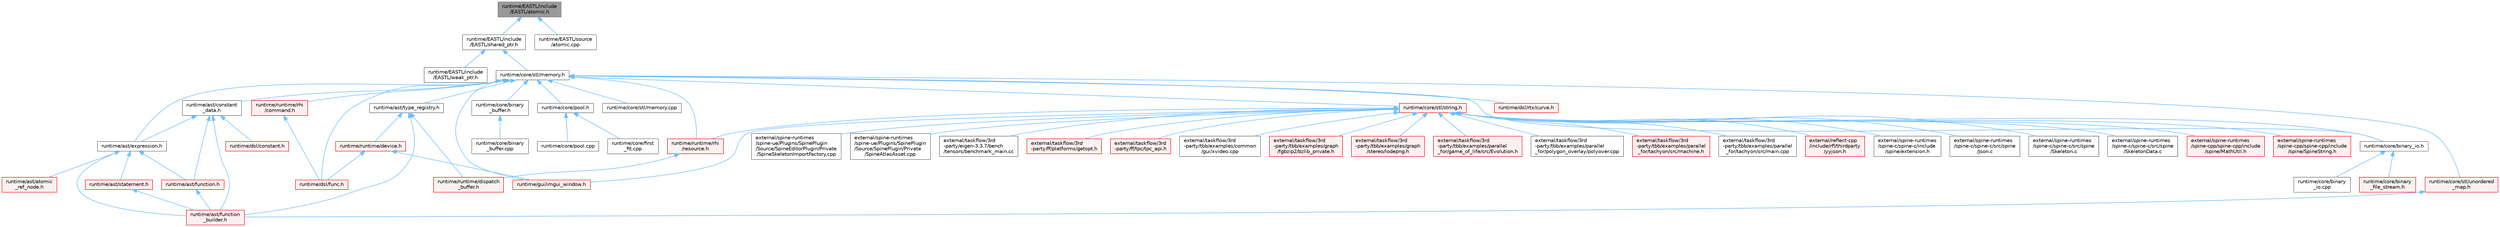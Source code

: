 digraph "runtime/EASTL/include/EASTL/atomic.h"
{
 // LATEX_PDF_SIZE
  bgcolor="transparent";
  edge [fontname=Helvetica,fontsize=10,labelfontname=Helvetica,labelfontsize=10];
  node [fontname=Helvetica,fontsize=10,shape=box,height=0.2,width=0.4];
  Node1 [id="Node000001",label="runtime/EASTL/include\l/EASTL/atomic.h",height=0.2,width=0.4,color="gray40", fillcolor="grey60", style="filled", fontcolor="black",tooltip=" "];
  Node1 -> Node2 [id="edge1_Node000001_Node000002",dir="back",color="steelblue1",style="solid",tooltip=" "];
  Node2 [id="Node000002",label="runtime/EASTL/include\l/EASTL/shared_ptr.h",height=0.2,width=0.4,color="grey40", fillcolor="white", style="filled",URL="$shared__ptr_8h.html",tooltip=" "];
  Node2 -> Node3 [id="edge2_Node000002_Node000003",dir="back",color="steelblue1",style="solid",tooltip=" "];
  Node3 [id="Node000003",label="runtime/EASTL/include\l/EASTL/weak_ptr.h",height=0.2,width=0.4,color="grey40", fillcolor="white", style="filled",URL="$weak__ptr_8h.html",tooltip=" "];
  Node2 -> Node4 [id="edge3_Node000002_Node000004",dir="back",color="steelblue1",style="solid",tooltip=" "];
  Node4 [id="Node000004",label="runtime/core/stl/memory.h",height=0.2,width=0.4,color="grey40", fillcolor="white", style="filled",URL="$runtime_2core_2stl_2memory_8h.html",tooltip=" "];
  Node4 -> Node5 [id="edge4_Node000004_Node000005",dir="back",color="steelblue1",style="solid",tooltip=" "];
  Node5 [id="Node000005",label="runtime/ast/constant\l_data.h",height=0.2,width=0.4,color="grey40", fillcolor="white", style="filled",URL="$constant__data_8h.html",tooltip=" "];
  Node5 -> Node6 [id="edge5_Node000005_Node000006",dir="back",color="steelblue1",style="solid",tooltip=" "];
  Node6 [id="Node000006",label="runtime/ast/expression.h",height=0.2,width=0.4,color="grey40", fillcolor="white", style="filled",URL="$expression_8h.html",tooltip=" "];
  Node6 -> Node7 [id="edge6_Node000006_Node000007",dir="back",color="steelblue1",style="solid",tooltip=" "];
  Node7 [id="Node000007",label="runtime/ast/atomic\l_ref_node.h",height=0.2,width=0.4,color="red", fillcolor="#FFF0F0", style="filled",URL="$atomic__ref__node_8h.html",tooltip=" "];
  Node6 -> Node27 [id="edge7_Node000006_Node000027",dir="back",color="steelblue1",style="solid",tooltip=" "];
  Node27 [id="Node000027",label="runtime/ast/function.h",height=0.2,width=0.4,color="red", fillcolor="#FFF0F0", style="filled",URL="$ast_2function_8h.html",tooltip=" "];
  Node27 -> Node29 [id="edge8_Node000027_Node000029",dir="back",color="steelblue1",style="solid",tooltip=" "];
  Node29 [id="Node000029",label="runtime/ast/function\l_builder.h",height=0.2,width=0.4,color="red", fillcolor="#FFF0F0", style="filled",URL="$function__builder_8h.html",tooltip=" "];
  Node6 -> Node29 [id="edge9_Node000006_Node000029",dir="back",color="steelblue1",style="solid",tooltip=" "];
  Node6 -> Node56 [id="edge10_Node000006_Node000056",dir="back",color="steelblue1",style="solid",tooltip=" "];
  Node56 [id="Node000056",label="runtime/ast/statement.h",height=0.2,width=0.4,color="red", fillcolor="#FFF0F0", style="filled",URL="$statement_8h.html",tooltip=" "];
  Node56 -> Node29 [id="edge11_Node000056_Node000029",dir="back",color="steelblue1",style="solid",tooltip=" "];
  Node5 -> Node27 [id="edge12_Node000005_Node000027",dir="back",color="steelblue1",style="solid",tooltip=" "];
  Node5 -> Node29 [id="edge13_Node000005_Node000029",dir="back",color="steelblue1",style="solid",tooltip=" "];
  Node5 -> Node31 [id="edge14_Node000005_Node000031",dir="back",color="steelblue1",style="solid",tooltip=" "];
  Node31 [id="Node000031",label="runtime/dsl/constant.h",height=0.2,width=0.4,color="red", fillcolor="#FFF0F0", style="filled",URL="$constant_8h.html",tooltip=" "];
  Node4 -> Node6 [id="edge15_Node000004_Node000006",dir="back",color="steelblue1",style="solid",tooltip=" "];
  Node4 -> Node57 [id="edge16_Node000004_Node000057",dir="back",color="steelblue1",style="solid",tooltip=" "];
  Node57 [id="Node000057",label="runtime/ast/type_registry.h",height=0.2,width=0.4,color="grey40", fillcolor="white", style="filled",URL="$type__registry_8h.html",tooltip=" "];
  Node57 -> Node29 [id="edge17_Node000057_Node000029",dir="back",color="steelblue1",style="solid",tooltip=" "];
  Node57 -> Node47 [id="edge18_Node000057_Node000047",dir="back",color="steelblue1",style="solid",tooltip=" "];
  Node47 [id="Node000047",label="runtime/runtime/device.h",height=0.2,width=0.4,color="red", fillcolor="#FFF0F0", style="filled",URL="$device_8h.html",tooltip=" "];
  Node47 -> Node10 [id="edge19_Node000047_Node000010",dir="back",color="steelblue1",style="solid",tooltip=" "];
  Node10 [id="Node000010",label="runtime/dsl/func.h",height=0.2,width=0.4,color="red", fillcolor="#FFF0F0", style="filled",URL="$func_8h.html",tooltip=" "];
  Node47 -> Node48 [id="edge20_Node000047_Node000048",dir="back",color="steelblue1",style="solid",tooltip=" "];
  Node48 [id="Node000048",label="runtime/gui/imgui_window.h",height=0.2,width=0.4,color="red", fillcolor="#FFF0F0", style="filled",URL="$imgui__window_8h.html",tooltip=" "];
  Node57 -> Node49 [id="edge21_Node000057_Node000049",dir="back",color="steelblue1",style="solid",tooltip=" "];
  Node49 [id="Node000049",label="runtime/runtime/dispatch\l_buffer.h",height=0.2,width=0.4,color="red", fillcolor="#FFF0F0", style="filled",URL="$dispatch__buffer_8h.html",tooltip=" "];
  Node4 -> Node58 [id="edge22_Node000004_Node000058",dir="back",color="steelblue1",style="solid",tooltip=" "];
  Node58 [id="Node000058",label="runtime/core/binary\l_buffer.h",height=0.2,width=0.4,color="grey40", fillcolor="white", style="filled",URL="$binary__buffer_8h.html",tooltip=" "];
  Node58 -> Node59 [id="edge23_Node000058_Node000059",dir="back",color="steelblue1",style="solid",tooltip=" "];
  Node59 [id="Node000059",label="runtime/core/binary\l_buffer.cpp",height=0.2,width=0.4,color="grey40", fillcolor="white", style="filled",URL="$binary__buffer_8cpp.html",tooltip=" "];
  Node4 -> Node60 [id="edge24_Node000004_Node000060",dir="back",color="steelblue1",style="solid",tooltip=" "];
  Node60 [id="Node000060",label="runtime/core/binary_io.h",height=0.2,width=0.4,color="grey40", fillcolor="white", style="filled",URL="$binary__io_8h.html",tooltip=" "];
  Node60 -> Node61 [id="edge25_Node000060_Node000061",dir="back",color="steelblue1",style="solid",tooltip=" "];
  Node61 [id="Node000061",label="runtime/core/binary\l_file_stream.h",height=0.2,width=0.4,color="red", fillcolor="#FFF0F0", style="filled",URL="$binary__file__stream_8h.html",tooltip=" "];
  Node60 -> Node63 [id="edge26_Node000060_Node000063",dir="back",color="steelblue1",style="solid",tooltip=" "];
  Node63 [id="Node000063",label="runtime/core/binary\l_io.cpp",height=0.2,width=0.4,color="grey40", fillcolor="white", style="filled",URL="$binary__io_8cpp.html",tooltip=" "];
  Node4 -> Node64 [id="edge27_Node000004_Node000064",dir="back",color="steelblue1",style="solid",tooltip=" "];
  Node64 [id="Node000064",label="runtime/core/pool.h",height=0.2,width=0.4,color="grey40", fillcolor="white", style="filled",URL="$runtime_2core_2pool_8h.html",tooltip=" "];
  Node64 -> Node65 [id="edge28_Node000064_Node000065",dir="back",color="steelblue1",style="solid",tooltip=" "];
  Node65 [id="Node000065",label="runtime/core/first\l_fit.cpp",height=0.2,width=0.4,color="grey40", fillcolor="white", style="filled",URL="$first__fit_8cpp.html",tooltip=" "];
  Node64 -> Node66 [id="edge29_Node000064_Node000066",dir="back",color="steelblue1",style="solid",tooltip=" "];
  Node66 [id="Node000066",label="runtime/core/pool.cpp",height=0.2,width=0.4,color="grey40", fillcolor="white", style="filled",URL="$pool_8cpp.html",tooltip=" "];
  Node4 -> Node67 [id="edge30_Node000004_Node000067",dir="back",color="steelblue1",style="solid",tooltip=" "];
  Node67 [id="Node000067",label="runtime/core/stl/memory.cpp",height=0.2,width=0.4,color="grey40", fillcolor="white", style="filled",URL="$core_2stl_2memory_8cpp.html",tooltip=" "];
  Node4 -> Node68 [id="edge31_Node000004_Node000068",dir="back",color="steelblue1",style="solid",tooltip=" "];
  Node68 [id="Node000068",label="runtime/core/stl/string.h",height=0.2,width=0.4,color="red", fillcolor="#FFF0F0", style="filled",URL="$string_8h.html",tooltip=" "];
  Node68 -> Node69 [id="edge32_Node000068_Node000069",dir="back",color="steelblue1",style="solid",tooltip=" "];
  Node69 [id="Node000069",label="external/reflect-cpp\l/include/rfl/thirdparty\l/yyjson.h",height=0.2,width=0.4,color="red", fillcolor="#FFF0F0", style="filled",URL="$yyjson_8h.html",tooltip=" "];
  Node68 -> Node408 [id="edge33_Node000068_Node000408",dir="back",color="steelblue1",style="solid",tooltip=" "];
  Node408 [id="Node000408",label="external/spine-runtimes\l/spine-c/spine-c/include\l/spine/extension.h",height=0.2,width=0.4,color="grey40", fillcolor="white", style="filled",URL="$spine-c_2include_2spine_2extension_8h.html",tooltip=" "];
  Node68 -> Node409 [id="edge34_Node000068_Node000409",dir="back",color="steelblue1",style="solid",tooltip=" "];
  Node409 [id="Node000409",label="external/spine-runtimes\l/spine-c/spine-c/src/spine\l/Json.c",height=0.2,width=0.4,color="grey40", fillcolor="white", style="filled",URL="$_json_8c.html",tooltip=" "];
  Node68 -> Node410 [id="edge35_Node000068_Node000410",dir="back",color="steelblue1",style="solid",tooltip=" "];
  Node410 [id="Node000410",label="external/spine-runtimes\l/spine-c/spine-c/src/spine\l/Skeleton.c",height=0.2,width=0.4,color="grey40", fillcolor="white", style="filled",URL="$_skeleton_8c.html",tooltip=" "];
  Node68 -> Node411 [id="edge36_Node000068_Node000411",dir="back",color="steelblue1",style="solid",tooltip=" "];
  Node411 [id="Node000411",label="external/spine-runtimes\l/spine-c/spine-c/src/spine\l/SkeletonData.c",height=0.2,width=0.4,color="grey40", fillcolor="white", style="filled",URL="$_skeleton_data_8c.html",tooltip=" "];
  Node68 -> Node412 [id="edge37_Node000068_Node000412",dir="back",color="steelblue1",style="solid",tooltip=" "];
  Node412 [id="Node000412",label="external/spine-runtimes\l/spine-cpp/spine-cpp/include\l/spine/MathUtil.h",height=0.2,width=0.4,color="red", fillcolor="#FFF0F0", style="filled",URL="$_math_util_8h.html",tooltip=" "];
  Node68 -> Node423 [id="edge38_Node000068_Node000423",dir="back",color="steelblue1",style="solid",tooltip=" "];
  Node423 [id="Node000423",label="external/spine-runtimes\l/spine-cpp/spine-cpp/include\l/spine/SpineString.h",height=0.2,width=0.4,color="red", fillcolor="#FFF0F0", style="filled",URL="$_spine_string_8h.html",tooltip=" "];
  Node68 -> Node563 [id="edge39_Node000068_Node000563",dir="back",color="steelblue1",style="solid",tooltip=" "];
  Node563 [id="Node000563",label="external/spine-runtimes\l/spine-ue/Plugins/SpinePlugin\l/Source/SpineEditorPlugin/Private\l/SpineSkeletonImportFactory.cpp",height=0.2,width=0.4,color="grey40", fillcolor="white", style="filled",URL="$_spine_skeleton_import_factory_8cpp.html",tooltip=" "];
  Node68 -> Node564 [id="edge40_Node000068_Node000564",dir="back",color="steelblue1",style="solid",tooltip=" "];
  Node564 [id="Node000564",label="external/spine-runtimes\l/spine-ue/Plugins/SpinePlugin\l/Source/SpinePlugin/Private\l/SpineAtlasAsset.cpp",height=0.2,width=0.4,color="grey40", fillcolor="white", style="filled",URL="$_spine_atlas_asset_8cpp.html",tooltip=" "];
  Node68 -> Node565 [id="edge41_Node000068_Node000565",dir="back",color="steelblue1",style="solid",tooltip=" "];
  Node565 [id="Node000565",label="external/taskflow/3rd\l-party/eigen-3.3.7/bench\l/tensors/benchmark_main.cc",height=0.2,width=0.4,color="grey40", fillcolor="white", style="filled",URL="$benchmark__main_8cc.html",tooltip=" "];
  Node68 -> Node566 [id="edge42_Node000068_Node000566",dir="back",color="steelblue1",style="solid",tooltip=" "];
  Node566 [id="Node000566",label="external/taskflow/3rd\l-party/ff/platforms/getopt.h",height=0.2,width=0.4,color="red", fillcolor="#FFF0F0", style="filled",URL="$external_2taskflow_23rd-party_2ff_2platforms_2getopt_8h.html",tooltip=" "];
  Node68 -> Node568 [id="edge43_Node000068_Node000568",dir="back",color="steelblue1",style="solid",tooltip=" "];
  Node568 [id="Node000568",label="external/taskflow/3rd\l-party/ff/tpc/tpc_api.h",height=0.2,width=0.4,color="red", fillcolor="#FFF0F0", style="filled",URL="$tpc__api_8h.html",tooltip="ThreadPoolComposer API for hardware threadpool integration. Low-level API to interface hardware accel..."];
  Node68 -> Node572 [id="edge44_Node000068_Node000572",dir="back",color="steelblue1",style="solid",tooltip=" "];
  Node572 [id="Node000572",label="external/taskflow/3rd\l-party/tbb/examples/common\l/gui/xvideo.cpp",height=0.2,width=0.4,color="grey40", fillcolor="white", style="filled",URL="$3rd-party_2tbb_2examples_2common_2gui_2xvideo_8cpp.html",tooltip=" "];
  Node68 -> Node573 [id="edge45_Node000068_Node000573",dir="back",color="steelblue1",style="solid",tooltip=" "];
  Node573 [id="Node000573",label="external/taskflow/3rd\l-party/tbb/examples/graph\l/fgbzip2/bzlib_private.h",height=0.2,width=0.4,color="red", fillcolor="#FFF0F0", style="filled",URL="$bzlib__private_8h.html",tooltip=" "];
  Node68 -> Node581 [id="edge46_Node000068_Node000581",dir="back",color="steelblue1",style="solid",tooltip=" "];
  Node581 [id="Node000581",label="external/taskflow/3rd\l-party/tbb/examples/graph\l/stereo/lodepng.h",height=0.2,width=0.4,color="red", fillcolor="#FFF0F0", style="filled",URL="$lodepng_8h.html",tooltip=" "];
  Node68 -> Node584 [id="edge47_Node000068_Node000584",dir="back",color="steelblue1",style="solid",tooltip=" "];
  Node584 [id="Node000584",label="external/taskflow/3rd\l-party/tbb/examples/parallel\l_for/game_of_life/src/Evolution.h",height=0.2,width=0.4,color="red", fillcolor="#FFF0F0", style="filled",URL="$_evolution_8h.html",tooltip=" "];
  Node68 -> Node589 [id="edge48_Node000068_Node000589",dir="back",color="steelblue1",style="solid",tooltip=" "];
  Node589 [id="Node000589",label="external/taskflow/3rd\l-party/tbb/examples/parallel\l_for/polygon_overlay/polyover.cpp",height=0.2,width=0.4,color="grey40", fillcolor="white", style="filled",URL="$polyover_8cpp.html",tooltip=" "];
  Node68 -> Node590 [id="edge49_Node000068_Node000590",dir="back",color="steelblue1",style="solid",tooltip=" "];
  Node590 [id="Node000590",label="external/taskflow/3rd\l-party/tbb/examples/parallel\l_for/tachyon/src/machine.h",height=0.2,width=0.4,color="red", fillcolor="#FFF0F0", style="filled",URL="$machine_8h.html",tooltip=" "];
  Node68 -> Node626 [id="edge50_Node000068_Node000626",dir="back",color="steelblue1",style="solid",tooltip=" "];
  Node626 [id="Node000626",label="external/taskflow/3rd\l-party/tbb/examples/parallel\l_for/tachyon/src/main.cpp",height=0.2,width=0.4,color="grey40", fillcolor="white", style="filled",URL="$external_2taskflow_23rd-party_2tbb_2examples_2parallel__for_2tachyon_2src_2main_8cpp.html",tooltip=" "];
  Node68 -> Node60 [id="edge51_Node000068_Node000060",dir="back",color="steelblue1",style="solid",tooltip=" "];
  Node68 -> Node48 [id="edge52_Node000068_Node000048",dir="back",color="steelblue1",style="solid",tooltip=" "];
  Node68 -> Node853 [id="edge53_Node000068_Node000853",dir="back",color="steelblue1",style="solid",tooltip=" "];
  Node853 [id="Node000853",label="runtime/runtime/rhi\l/resource.h",height=0.2,width=0.4,color="red", fillcolor="#FFF0F0", style="filled",URL="$runtime_2runtime_2rhi_2resource_8h.html",tooltip=" "];
  Node853 -> Node49 [id="edge54_Node000853_Node000049",dir="back",color="steelblue1",style="solid",tooltip=" "];
  Node4 -> Node728 [id="edge55_Node000004_Node000728",dir="back",color="steelblue1",style="solid",tooltip=" "];
  Node728 [id="Node000728",label="runtime/core/stl/unordered\l_map.h",height=0.2,width=0.4,color="red", fillcolor="#FFF0F0", style="filled",URL="$core_2stl_2unordered__map_8h.html",tooltip=" "];
  Node728 -> Node29 [id="edge56_Node000728_Node000029",dir="back",color="steelblue1",style="solid",tooltip=" "];
  Node4 -> Node10 [id="edge57_Node000004_Node000010",dir="back",color="steelblue1",style="solid",tooltip=" "];
  Node4 -> Node39 [id="edge58_Node000004_Node000039",dir="back",color="steelblue1",style="solid",tooltip=" "];
  Node39 [id="Node000039",label="runtime/dsl/rtx/curve.h",height=0.2,width=0.4,color="red", fillcolor="#FFF0F0", style="filled",URL="$dsl_2rtx_2curve_8h.html",tooltip=" "];
  Node4 -> Node48 [id="edge59_Node000004_Node000048",dir="back",color="steelblue1",style="solid",tooltip=" "];
  Node4 -> Node713 [id="edge60_Node000004_Node000713",dir="back",color="steelblue1",style="solid",tooltip=" "];
  Node713 [id="Node000713",label="runtime/runtime/rhi\l/command.h",height=0.2,width=0.4,color="red", fillcolor="#FFF0F0", style="filled",URL="$command_8h.html",tooltip=" "];
  Node713 -> Node10 [id="edge61_Node000713_Node000010",dir="back",color="steelblue1",style="solid",tooltip=" "];
  Node4 -> Node853 [id="edge62_Node000004_Node000853",dir="back",color="steelblue1",style="solid",tooltip=" "];
  Node1 -> Node1119 [id="edge63_Node000001_Node001119",dir="back",color="steelblue1",style="solid",tooltip=" "];
  Node1119 [id="Node001119",label="runtime/EASTL/source\l/atomic.cpp",height=0.2,width=0.4,color="grey40", fillcolor="white", style="filled",URL="$atomic_8cpp.html",tooltip=" "];
}
